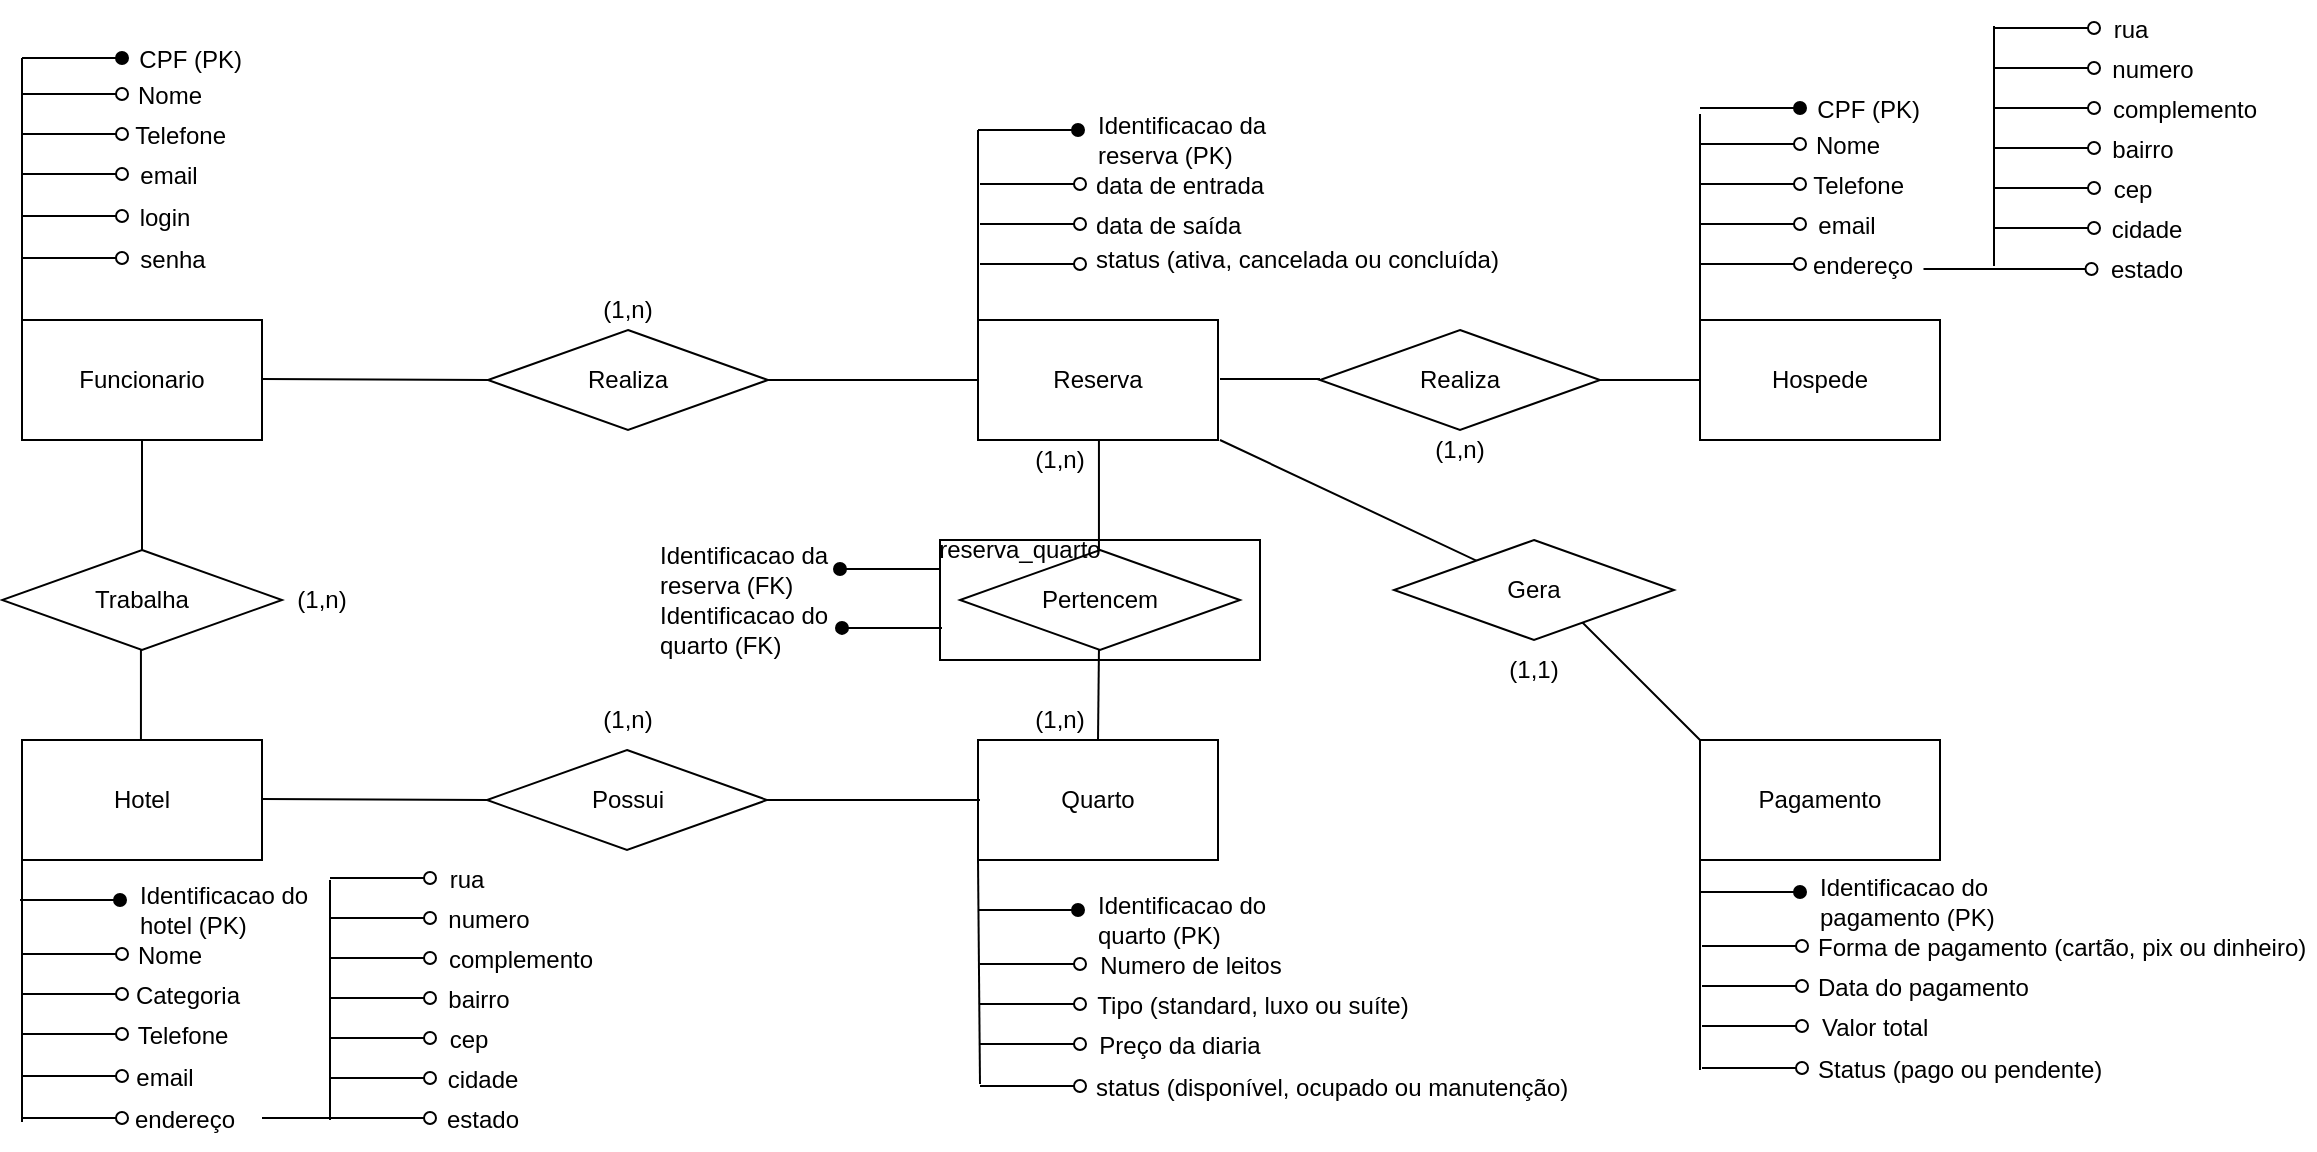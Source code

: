 <mxfile version="27.1.4">
  <diagram name="Página-1" id="DI8ZqAq87P7aCY76CuN6">
    <mxGraphModel dx="1248" dy="678" grid="1" gridSize="10" guides="1" tooltips="1" connect="1" arrows="1" fold="1" page="1" pageScale="1" pageWidth="827" pageHeight="1169" math="0" shadow="0">
      <root>
        <mxCell id="0" />
        <mxCell id="1" parent="0" />
        <mxCell id="oVBurB7gHKjNDLbgg1Ga-71" value="" style="rounded=0;whiteSpace=wrap;html=1;" vertex="1" parent="1">
          <mxGeometry x="500" y="280" width="160" height="60" as="geometry" />
        </mxCell>
        <mxCell id="KaHhwijKdOxmR4VrckLU-82" value="" style="group" parent="1" vertex="1" connectable="0">
          <mxGeometry x="41" y="25" width="120" height="205" as="geometry" />
        </mxCell>
        <mxCell id="KaHhwijKdOxmR4VrckLU-1" value="Funcionario" style="rounded=0;whiteSpace=wrap;html=1;" parent="KaHhwijKdOxmR4VrckLU-82" vertex="1">
          <mxGeometry y="145" width="120" height="60" as="geometry" />
        </mxCell>
        <mxCell id="KaHhwijKdOxmR4VrckLU-8" value="" style="endArrow=oval;html=1;rounded=0;endFill=1;" parent="KaHhwijKdOxmR4VrckLU-82" edge="1">
          <mxGeometry width="50" height="50" relative="1" as="geometry">
            <mxPoint y="14" as="sourcePoint" />
            <mxPoint x="50" y="14" as="targetPoint" />
          </mxGeometry>
        </mxCell>
        <mxCell id="KaHhwijKdOxmR4VrckLU-9" value="CPF (PK)" style="text;html=1;align=right;verticalAlign=middle;whiteSpace=wrap;rounded=0;" parent="KaHhwijKdOxmR4VrckLU-82" vertex="1">
          <mxGeometry x="57" width="54.75" height="30" as="geometry" />
        </mxCell>
        <mxCell id="KaHhwijKdOxmR4VrckLU-11" value="" style="endArrow=none;html=1;rounded=0;exitX=0;exitY=0;exitDx=0;exitDy=0;" parent="KaHhwijKdOxmR4VrckLU-82" source="KaHhwijKdOxmR4VrckLU-1" edge="1">
          <mxGeometry width="50" height="50" relative="1" as="geometry">
            <mxPoint y="110" as="sourcePoint" />
            <mxPoint y="14" as="targetPoint" />
          </mxGeometry>
        </mxCell>
        <mxCell id="KaHhwijKdOxmR4VrckLU-17" value="" style="endArrow=oval;html=1;rounded=0;endFill=0;" parent="KaHhwijKdOxmR4VrckLU-82" edge="1">
          <mxGeometry width="50" height="50" relative="1" as="geometry">
            <mxPoint y="32" as="sourcePoint" />
            <mxPoint x="50" y="32" as="targetPoint" />
          </mxGeometry>
        </mxCell>
        <mxCell id="KaHhwijKdOxmR4VrckLU-18" value="Nome" style="text;html=1;align=right;verticalAlign=middle;whiteSpace=wrap;rounded=0;" parent="KaHhwijKdOxmR4VrckLU-82" vertex="1">
          <mxGeometry x="60.25" y="18" width="31.5" height="30" as="geometry" />
        </mxCell>
        <mxCell id="KaHhwijKdOxmR4VrckLU-21" value="" style="endArrow=oval;html=1;rounded=0;endFill=0;" parent="KaHhwijKdOxmR4VrckLU-82" edge="1">
          <mxGeometry width="50" height="50" relative="1" as="geometry">
            <mxPoint y="52" as="sourcePoint" />
            <mxPoint x="50" y="52" as="targetPoint" />
          </mxGeometry>
        </mxCell>
        <mxCell id="KaHhwijKdOxmR4VrckLU-22" value="Telefone" style="text;html=1;align=right;verticalAlign=middle;whiteSpace=wrap;rounded=0;" parent="KaHhwijKdOxmR4VrckLU-82" vertex="1">
          <mxGeometry x="58" y="38" width="46" height="30" as="geometry" />
        </mxCell>
        <mxCell id="KaHhwijKdOxmR4VrckLU-23" value="" style="endArrow=oval;html=1;rounded=0;endFill=0;" parent="KaHhwijKdOxmR4VrckLU-82" edge="1">
          <mxGeometry width="50" height="50" relative="1" as="geometry">
            <mxPoint y="72" as="sourcePoint" />
            <mxPoint x="50" y="72" as="targetPoint" />
          </mxGeometry>
        </mxCell>
        <mxCell id="KaHhwijKdOxmR4VrckLU-24" value="email" style="text;html=1;align=center;verticalAlign=middle;whiteSpace=wrap;rounded=0;" parent="KaHhwijKdOxmR4VrckLU-82" vertex="1">
          <mxGeometry x="58" y="58" width="31" height="30" as="geometry" />
        </mxCell>
        <mxCell id="KaHhwijKdOxmR4VrckLU-27" value="" style="endArrow=oval;html=1;rounded=0;endFill=0;" parent="KaHhwijKdOxmR4VrckLU-82" edge="1">
          <mxGeometry width="50" height="50" relative="1" as="geometry">
            <mxPoint y="93" as="sourcePoint" />
            <mxPoint x="50" y="93" as="targetPoint" />
          </mxGeometry>
        </mxCell>
        <mxCell id="KaHhwijKdOxmR4VrckLU-28" value="login" style="text;html=1;align=center;verticalAlign=middle;whiteSpace=wrap;rounded=0;" parent="KaHhwijKdOxmR4VrckLU-82" vertex="1">
          <mxGeometry x="56" y="79" width="31" height="30" as="geometry" />
        </mxCell>
        <mxCell id="KaHhwijKdOxmR4VrckLU-29" value="senha" style="text;html=1;align=center;verticalAlign=middle;whiteSpace=wrap;rounded=0;" parent="KaHhwijKdOxmR4VrckLU-82" vertex="1">
          <mxGeometry x="60.25" y="100" width="31" height="30" as="geometry" />
        </mxCell>
        <mxCell id="KaHhwijKdOxmR4VrckLU-30" value="" style="endArrow=oval;html=1;rounded=0;endFill=0;" parent="KaHhwijKdOxmR4VrckLU-82" edge="1">
          <mxGeometry width="50" height="50" relative="1" as="geometry">
            <mxPoint y="114" as="sourcePoint" />
            <mxPoint x="50" y="114" as="targetPoint" />
          </mxGeometry>
        </mxCell>
        <mxCell id="KaHhwijKdOxmR4VrckLU-91" value="status (disponível, ocupado ou manutenção)" style="text;html=1;align=left;verticalAlign=middle;whiteSpace=wrap;rounded=0;" parent="1" vertex="1">
          <mxGeometry x="576" y="539" width="243" height="30" as="geometry" />
        </mxCell>
        <mxCell id="KaHhwijKdOxmR4VrckLU-97" value="" style="group" parent="1" vertex="1" connectable="0">
          <mxGeometry x="519" y="380" width="217.75" height="173" as="geometry" />
        </mxCell>
        <mxCell id="KaHhwijKdOxmR4VrckLU-3" value="Quarto" style="rounded=0;whiteSpace=wrap;html=1;" parent="KaHhwijKdOxmR4VrckLU-97" vertex="1">
          <mxGeometry width="120" height="60" as="geometry" />
        </mxCell>
        <mxCell id="KaHhwijKdOxmR4VrckLU-83" value="" style="endArrow=oval;html=1;rounded=0;endFill=1;" parent="KaHhwijKdOxmR4VrckLU-97" edge="1">
          <mxGeometry width="50" height="50" relative="1" as="geometry">
            <mxPoint y="85" as="sourcePoint" />
            <mxPoint x="50" y="85" as="targetPoint" />
          </mxGeometry>
        </mxCell>
        <mxCell id="KaHhwijKdOxmR4VrckLU-84" value="" style="endArrow=oval;html=1;rounded=0;endFill=0;" parent="KaHhwijKdOxmR4VrckLU-97" edge="1">
          <mxGeometry width="50" height="50" relative="1" as="geometry">
            <mxPoint x="1" y="112" as="sourcePoint" />
            <mxPoint x="51" y="112" as="targetPoint" />
          </mxGeometry>
        </mxCell>
        <mxCell id="KaHhwijKdOxmR4VrckLU-85" value="Numero de leitos" style="text;html=1;align=center;verticalAlign=middle;whiteSpace=wrap;rounded=0;" parent="KaHhwijKdOxmR4VrckLU-97" vertex="1">
          <mxGeometry x="57" y="98" width="98.75" height="30" as="geometry" />
        </mxCell>
        <mxCell id="KaHhwijKdOxmR4VrckLU-86" value="" style="endArrow=oval;html=1;rounded=0;endFill=0;" parent="KaHhwijKdOxmR4VrckLU-97" edge="1">
          <mxGeometry width="50" height="50" relative="1" as="geometry">
            <mxPoint x="1" y="132" as="sourcePoint" />
            <mxPoint x="51" y="132" as="targetPoint" />
          </mxGeometry>
        </mxCell>
        <mxCell id="KaHhwijKdOxmR4VrckLU-87" value="Tipo (standard, luxo ou suíte)" style="text;html=1;align=center;verticalAlign=middle;whiteSpace=wrap;rounded=0;" parent="KaHhwijKdOxmR4VrckLU-97" vertex="1">
          <mxGeometry x="57" y="118" width="160.75" height="30" as="geometry" />
        </mxCell>
        <mxCell id="KaHhwijKdOxmR4VrckLU-88" value="" style="endArrow=oval;html=1;rounded=0;endFill=0;" parent="KaHhwijKdOxmR4VrckLU-97" edge="1">
          <mxGeometry width="50" height="50" relative="1" as="geometry">
            <mxPoint x="1" y="152" as="sourcePoint" />
            <mxPoint x="51" y="152" as="targetPoint" />
          </mxGeometry>
        </mxCell>
        <mxCell id="KaHhwijKdOxmR4VrckLU-89" value="Preço da diaria" style="text;html=1;align=center;verticalAlign=middle;whiteSpace=wrap;rounded=0;" parent="KaHhwijKdOxmR4VrckLU-97" vertex="1">
          <mxGeometry x="59" y="138" width="83.75" height="30" as="geometry" />
        </mxCell>
        <mxCell id="KaHhwijKdOxmR4VrckLU-90" value="" style="endArrow=oval;html=1;rounded=0;endFill=0;" parent="KaHhwijKdOxmR4VrckLU-97" edge="1">
          <mxGeometry width="50" height="50" relative="1" as="geometry">
            <mxPoint x="1" y="173" as="sourcePoint" />
            <mxPoint x="51" y="173" as="targetPoint" />
          </mxGeometry>
        </mxCell>
        <mxCell id="KaHhwijKdOxmR4VrckLU-94" value="Identificacao do quarto (PK)" style="text;html=1;align=left;verticalAlign=middle;whiteSpace=wrap;rounded=0;" parent="KaHhwijKdOxmR4VrckLU-97" vertex="1">
          <mxGeometry x="58" y="75" width="111" height="30" as="geometry" />
        </mxCell>
        <mxCell id="KaHhwijKdOxmR4VrckLU-96" value="" style="endArrow=none;html=1;rounded=0;entryX=0;entryY=1;entryDx=0;entryDy=0;" parent="KaHhwijKdOxmR4VrckLU-97" target="KaHhwijKdOxmR4VrckLU-3" edge="1">
          <mxGeometry width="50" height="50" relative="1" as="geometry">
            <mxPoint x="1" y="172" as="sourcePoint" />
            <mxPoint x="120" y="135" as="targetPoint" />
          </mxGeometry>
        </mxCell>
        <mxCell id="KaHhwijKdOxmR4VrckLU-152" value="" style="group" parent="1" vertex="1" connectable="0">
          <mxGeometry x="40" y="380" width="266" height="205" as="geometry" />
        </mxCell>
        <mxCell id="KaHhwijKdOxmR4VrckLU-2" value="Hotel" style="rounded=0;whiteSpace=wrap;html=1;" parent="KaHhwijKdOxmR4VrckLU-152" vertex="1">
          <mxGeometry x="1" width="120" height="60" as="geometry" />
        </mxCell>
        <mxCell id="KaHhwijKdOxmR4VrckLU-45" value="" style="endArrow=oval;html=1;rounded=0;endFill=1;" parent="KaHhwijKdOxmR4VrckLU-152" edge="1">
          <mxGeometry width="50" height="50" relative="1" as="geometry">
            <mxPoint y="80" as="sourcePoint" />
            <mxPoint x="50" y="80" as="targetPoint" />
          </mxGeometry>
        </mxCell>
        <mxCell id="KaHhwijKdOxmR4VrckLU-46" value="Identificacao do hotel (PK)" style="text;html=1;align=left;verticalAlign=middle;whiteSpace=wrap;rounded=0;" parent="KaHhwijKdOxmR4VrckLU-152" vertex="1">
          <mxGeometry x="58" y="70" width="111" height="30" as="geometry" />
        </mxCell>
        <mxCell id="KaHhwijKdOxmR4VrckLU-47" value="" style="endArrow=oval;html=1;rounded=0;endFill=0;" parent="KaHhwijKdOxmR4VrckLU-152" edge="1">
          <mxGeometry width="50" height="50" relative="1" as="geometry">
            <mxPoint x="1" y="107" as="sourcePoint" />
            <mxPoint x="51" y="107" as="targetPoint" />
          </mxGeometry>
        </mxCell>
        <mxCell id="KaHhwijKdOxmR4VrckLU-48" value="Nome" style="text;html=1;align=right;verticalAlign=middle;whiteSpace=wrap;rounded=0;" parent="KaHhwijKdOxmR4VrckLU-152" vertex="1">
          <mxGeometry x="61.25" y="93" width="31.5" height="30" as="geometry" />
        </mxCell>
        <mxCell id="KaHhwijKdOxmR4VrckLU-49" value="" style="endArrow=oval;html=1;rounded=0;endFill=0;" parent="KaHhwijKdOxmR4VrckLU-152" edge="1">
          <mxGeometry width="50" height="50" relative="1" as="geometry">
            <mxPoint x="1" y="127" as="sourcePoint" />
            <mxPoint x="51" y="127" as="targetPoint" />
          </mxGeometry>
        </mxCell>
        <mxCell id="KaHhwijKdOxmR4VrckLU-50" value="Categoria" style="text;html=1;align=right;verticalAlign=middle;whiteSpace=wrap;rounded=0;" parent="KaHhwijKdOxmR4VrckLU-152" vertex="1">
          <mxGeometry x="66.25" y="113" width="46" height="30" as="geometry" />
        </mxCell>
        <mxCell id="KaHhwijKdOxmR4VrckLU-51" value="" style="endArrow=oval;html=1;rounded=0;endFill=0;" parent="KaHhwijKdOxmR4VrckLU-152" edge="1">
          <mxGeometry width="50" height="50" relative="1" as="geometry">
            <mxPoint x="1" y="147" as="sourcePoint" />
            <mxPoint x="51" y="147" as="targetPoint" />
          </mxGeometry>
        </mxCell>
        <mxCell id="KaHhwijKdOxmR4VrckLU-52" value="Telefone" style="text;html=1;align=center;verticalAlign=middle;whiteSpace=wrap;rounded=0;" parent="KaHhwijKdOxmR4VrckLU-152" vertex="1">
          <mxGeometry x="66.25" y="133" width="31" height="30" as="geometry" />
        </mxCell>
        <mxCell id="KaHhwijKdOxmR4VrckLU-53" value="" style="endArrow=oval;html=1;rounded=0;endFill=0;" parent="KaHhwijKdOxmR4VrckLU-152" edge="1">
          <mxGeometry width="50" height="50" relative="1" as="geometry">
            <mxPoint x="1" y="168" as="sourcePoint" />
            <mxPoint x="51" y="168" as="targetPoint" />
          </mxGeometry>
        </mxCell>
        <mxCell id="KaHhwijKdOxmR4VrckLU-54" value="email" style="text;html=1;align=center;verticalAlign=middle;whiteSpace=wrap;rounded=0;" parent="KaHhwijKdOxmR4VrckLU-152" vertex="1">
          <mxGeometry x="57" y="154" width="31" height="30" as="geometry" />
        </mxCell>
        <mxCell id="KaHhwijKdOxmR4VrckLU-55" value="endereço" style="text;html=1;align=center;verticalAlign=middle;whiteSpace=wrap;rounded=0;" parent="KaHhwijKdOxmR4VrckLU-152" vertex="1">
          <mxGeometry x="66.5" y="175" width="31" height="30" as="geometry" />
        </mxCell>
        <mxCell id="KaHhwijKdOxmR4VrckLU-56" value="" style="endArrow=oval;html=1;rounded=0;endFill=0;" parent="KaHhwijKdOxmR4VrckLU-152" edge="1">
          <mxGeometry width="50" height="50" relative="1" as="geometry">
            <mxPoint x="1" y="189" as="sourcePoint" />
            <mxPoint x="51" y="189" as="targetPoint" />
          </mxGeometry>
        </mxCell>
        <mxCell id="KaHhwijKdOxmR4VrckLU-57" value="" style="endArrow=none;html=1;rounded=0;exitX=0;exitY=0;exitDx=0;exitDy=0;" parent="KaHhwijKdOxmR4VrckLU-152" edge="1">
          <mxGeometry width="50" height="50" relative="1" as="geometry">
            <mxPoint x="1" y="191" as="sourcePoint" />
            <mxPoint x="1" y="60" as="targetPoint" />
          </mxGeometry>
        </mxCell>
        <mxCell id="KaHhwijKdOxmR4VrckLU-58" value="rua" style="text;html=1;align=center;verticalAlign=middle;whiteSpace=wrap;rounded=0;" parent="KaHhwijKdOxmR4VrckLU-152" vertex="1">
          <mxGeometry x="208" y="55" width="31" height="30" as="geometry" />
        </mxCell>
        <mxCell id="KaHhwijKdOxmR4VrckLU-59" value="" style="endArrow=oval;html=1;rounded=0;endFill=0;" parent="KaHhwijKdOxmR4VrckLU-152" edge="1">
          <mxGeometry width="50" height="50" relative="1" as="geometry">
            <mxPoint x="155" y="69" as="sourcePoint" />
            <mxPoint x="205" y="69" as="targetPoint" />
          </mxGeometry>
        </mxCell>
        <mxCell id="KaHhwijKdOxmR4VrckLU-66" value="numero" style="text;html=1;align=center;verticalAlign=middle;whiteSpace=wrap;rounded=0;" parent="KaHhwijKdOxmR4VrckLU-152" vertex="1">
          <mxGeometry x="219" y="75" width="31" height="30" as="geometry" />
        </mxCell>
        <mxCell id="KaHhwijKdOxmR4VrckLU-67" value="" style="endArrow=oval;html=1;rounded=0;endFill=0;" parent="KaHhwijKdOxmR4VrckLU-152" edge="1">
          <mxGeometry width="50" height="50" relative="1" as="geometry">
            <mxPoint x="155" y="89" as="sourcePoint" />
            <mxPoint x="205" y="89" as="targetPoint" />
          </mxGeometry>
        </mxCell>
        <mxCell id="KaHhwijKdOxmR4VrckLU-68" value="complemento" style="text;html=1;align=center;verticalAlign=middle;whiteSpace=wrap;rounded=0;" parent="KaHhwijKdOxmR4VrckLU-152" vertex="1">
          <mxGeometry x="235" y="95" width="31" height="30" as="geometry" />
        </mxCell>
        <mxCell id="KaHhwijKdOxmR4VrckLU-69" value="" style="endArrow=oval;html=1;rounded=0;endFill=0;" parent="KaHhwijKdOxmR4VrckLU-152" edge="1">
          <mxGeometry width="50" height="50" relative="1" as="geometry">
            <mxPoint x="155" y="109" as="sourcePoint" />
            <mxPoint x="205" y="109" as="targetPoint" />
          </mxGeometry>
        </mxCell>
        <mxCell id="KaHhwijKdOxmR4VrckLU-70" value="bairro" style="text;html=1;align=center;verticalAlign=middle;whiteSpace=wrap;rounded=0;" parent="KaHhwijKdOxmR4VrckLU-152" vertex="1">
          <mxGeometry x="214" y="115" width="31" height="30" as="geometry" />
        </mxCell>
        <mxCell id="KaHhwijKdOxmR4VrckLU-71" value="" style="endArrow=oval;html=1;rounded=0;endFill=0;" parent="KaHhwijKdOxmR4VrckLU-152" edge="1">
          <mxGeometry width="50" height="50" relative="1" as="geometry">
            <mxPoint x="155" y="129" as="sourcePoint" />
            <mxPoint x="205" y="129" as="targetPoint" />
          </mxGeometry>
        </mxCell>
        <mxCell id="KaHhwijKdOxmR4VrckLU-74" value="cep" style="text;html=1;align=center;verticalAlign=middle;whiteSpace=wrap;rounded=0;" parent="KaHhwijKdOxmR4VrckLU-152" vertex="1">
          <mxGeometry x="209" y="135" width="31" height="30" as="geometry" />
        </mxCell>
        <mxCell id="KaHhwijKdOxmR4VrckLU-75" value="" style="endArrow=oval;html=1;rounded=0;endFill=0;" parent="KaHhwijKdOxmR4VrckLU-152" edge="1">
          <mxGeometry width="50" height="50" relative="1" as="geometry">
            <mxPoint x="155" y="149" as="sourcePoint" />
            <mxPoint x="205" y="149" as="targetPoint" />
          </mxGeometry>
        </mxCell>
        <mxCell id="KaHhwijKdOxmR4VrckLU-76" value="cidade" style="text;html=1;align=center;verticalAlign=middle;whiteSpace=wrap;rounded=0;" parent="KaHhwijKdOxmR4VrckLU-152" vertex="1">
          <mxGeometry x="216" y="155" width="31" height="30" as="geometry" />
        </mxCell>
        <mxCell id="KaHhwijKdOxmR4VrckLU-77" value="" style="endArrow=oval;html=1;rounded=0;endFill=0;" parent="KaHhwijKdOxmR4VrckLU-152" edge="1">
          <mxGeometry width="50" height="50" relative="1" as="geometry">
            <mxPoint x="155" y="169" as="sourcePoint" />
            <mxPoint x="205" y="169" as="targetPoint" />
          </mxGeometry>
        </mxCell>
        <mxCell id="KaHhwijKdOxmR4VrckLU-78" value="estado" style="text;html=1;align=center;verticalAlign=middle;whiteSpace=wrap;rounded=0;" parent="KaHhwijKdOxmR4VrckLU-152" vertex="1">
          <mxGeometry x="216" y="175" width="31" height="30" as="geometry" />
        </mxCell>
        <mxCell id="KaHhwijKdOxmR4VrckLU-79" value="" style="endArrow=oval;html=1;rounded=0;endFill=0;" parent="KaHhwijKdOxmR4VrckLU-152" edge="1">
          <mxGeometry width="50" height="50" relative="1" as="geometry">
            <mxPoint x="121" y="189" as="sourcePoint" />
            <mxPoint x="205" y="189" as="targetPoint" />
          </mxGeometry>
        </mxCell>
        <mxCell id="KaHhwijKdOxmR4VrckLU-80" value="" style="endArrow=none;html=1;rounded=0;" parent="KaHhwijKdOxmR4VrckLU-152" edge="1">
          <mxGeometry width="50" height="50" relative="1" as="geometry">
            <mxPoint x="155" y="190" as="sourcePoint" />
            <mxPoint x="155" y="70" as="targetPoint" />
          </mxGeometry>
        </mxCell>
        <mxCell id="oVBurB7gHKjNDLbgg1Ga-35" value="" style="endArrow=none;html=1;rounded=0;entryX=1;entryY=0.5;entryDx=0;entryDy=0;exitX=0;exitY=0.5;exitDx=0;exitDy=0;" edge="1" parent="KaHhwijKdOxmR4VrckLU-152" source="oVBurB7gHKjNDLbgg1Ga-33">
          <mxGeometry width="50" height="50" relative="1" as="geometry">
            <mxPoint x="227" y="29.47" as="sourcePoint" />
            <mxPoint x="121" y="29.47" as="targetPoint" />
          </mxGeometry>
        </mxCell>
        <mxCell id="oVBurB7gHKjNDLbgg1Ga-32" value="" style="group" vertex="1" connectable="0" parent="1">
          <mxGeometry x="519" y="65" width="321" height="165" as="geometry" />
        </mxCell>
        <mxCell id="KaHhwijKdOxmR4VrckLU-5" value="Reserva" style="rounded=0;whiteSpace=wrap;html=1;" parent="oVBurB7gHKjNDLbgg1Ga-32" vertex="1">
          <mxGeometry y="105" width="120" height="60" as="geometry" />
        </mxCell>
        <mxCell id="oVBurB7gHKjNDLbgg1Ga-1" value="" style="endArrow=oval;html=1;rounded=0;endFill=1;" edge="1" parent="oVBurB7gHKjNDLbgg1Ga-32">
          <mxGeometry width="50" height="50" relative="1" as="geometry">
            <mxPoint y="10" as="sourcePoint" />
            <mxPoint x="50" y="10" as="targetPoint" />
          </mxGeometry>
        </mxCell>
        <mxCell id="oVBurB7gHKjNDLbgg1Ga-2" value="" style="endArrow=oval;html=1;rounded=0;endFill=0;" edge="1" parent="oVBurB7gHKjNDLbgg1Ga-32">
          <mxGeometry width="50" height="50" relative="1" as="geometry">
            <mxPoint x="1" y="37" as="sourcePoint" />
            <mxPoint x="51" y="37" as="targetPoint" />
          </mxGeometry>
        </mxCell>
        <mxCell id="oVBurB7gHKjNDLbgg1Ga-3" value="data de entrada" style="text;html=1;align=left;verticalAlign=middle;whiteSpace=wrap;rounded=0;" vertex="1" parent="oVBurB7gHKjNDLbgg1Ga-32">
          <mxGeometry x="57" y="23" width="98.75" height="30" as="geometry" />
        </mxCell>
        <mxCell id="oVBurB7gHKjNDLbgg1Ga-4" value="" style="endArrow=oval;html=1;rounded=0;endFill=0;" edge="1" parent="oVBurB7gHKjNDLbgg1Ga-32">
          <mxGeometry width="50" height="50" relative="1" as="geometry">
            <mxPoint x="1" y="57" as="sourcePoint" />
            <mxPoint x="51" y="57" as="targetPoint" />
          </mxGeometry>
        </mxCell>
        <mxCell id="oVBurB7gHKjNDLbgg1Ga-5" value="data de saída" style="text;html=1;align=left;verticalAlign=middle;whiteSpace=wrap;rounded=0;" vertex="1" parent="oVBurB7gHKjNDLbgg1Ga-32">
          <mxGeometry x="57" y="43" width="160.75" height="30" as="geometry" />
        </mxCell>
        <mxCell id="oVBurB7gHKjNDLbgg1Ga-6" value="" style="endArrow=oval;html=1;rounded=0;endFill=0;" edge="1" parent="oVBurB7gHKjNDLbgg1Ga-32">
          <mxGeometry width="50" height="50" relative="1" as="geometry">
            <mxPoint x="1" y="77" as="sourcePoint" />
            <mxPoint x="51" y="77" as="targetPoint" />
          </mxGeometry>
        </mxCell>
        <mxCell id="oVBurB7gHKjNDLbgg1Ga-7" value="status (ativa, cancelada ou concluída)" style="text;html=1;align=left;verticalAlign=middle;whiteSpace=wrap;rounded=0;" vertex="1" parent="oVBurB7gHKjNDLbgg1Ga-32">
          <mxGeometry x="57" y="60" width="211" height="30" as="geometry" />
        </mxCell>
        <mxCell id="oVBurB7gHKjNDLbgg1Ga-9" value="Identificacao da reserva (PK)" style="text;html=1;align=left;verticalAlign=middle;whiteSpace=wrap;rounded=0;" vertex="1" parent="oVBurB7gHKjNDLbgg1Ga-32">
          <mxGeometry x="58" width="111" height="30" as="geometry" />
        </mxCell>
        <mxCell id="oVBurB7gHKjNDLbgg1Ga-10" value="" style="endArrow=none;html=1;rounded=0;exitX=0;exitY=0;exitDx=0;exitDy=0;" edge="1" parent="oVBurB7gHKjNDLbgg1Ga-32" source="KaHhwijKdOxmR4VrckLU-5">
          <mxGeometry width="50" height="50" relative="1" as="geometry">
            <mxPoint x="-110" y="130" as="sourcePoint" />
            <mxPoint y="10" as="targetPoint" />
          </mxGeometry>
        </mxCell>
        <mxCell id="oVBurB7gHKjNDLbgg1Ga-57" value="Realiza" style="rhombus;whiteSpace=wrap;html=1;" vertex="1" parent="oVBurB7gHKjNDLbgg1Ga-32">
          <mxGeometry x="171" y="110" width="140" height="50" as="geometry" />
        </mxCell>
        <mxCell id="oVBurB7gHKjNDLbgg1Ga-60" value="" style="endArrow=none;html=1;rounded=0;exitX=0;exitY=0.5;exitDx=0;exitDy=0;" edge="1" parent="oVBurB7gHKjNDLbgg1Ga-32">
          <mxGeometry width="50" height="50" relative="1" as="geometry">
            <mxPoint x="171" y="134.47" as="sourcePoint" />
            <mxPoint x="121" y="134.47" as="targetPoint" />
          </mxGeometry>
        </mxCell>
        <mxCell id="oVBurB7gHKjNDLbgg1Ga-65" value="(1,n)" style="text;html=1;align=center;verticalAlign=middle;whiteSpace=wrap;rounded=0;" vertex="1" parent="oVBurB7gHKjNDLbgg1Ga-32">
          <mxGeometry x="211" y="155" width="60" height="30" as="geometry" />
        </mxCell>
        <mxCell id="oVBurB7gHKjNDLbgg1Ga-33" value="Possui" style="rhombus;whiteSpace=wrap;html=1;" vertex="1" parent="1">
          <mxGeometry x="273.5" y="385" width="140" height="50" as="geometry" />
        </mxCell>
        <mxCell id="oVBurB7gHKjNDLbgg1Ga-34" value="" style="endArrow=none;html=1;rounded=0;entryX=1;entryY=0.5;entryDx=0;entryDy=0;" edge="1" parent="1" target="oVBurB7gHKjNDLbgg1Ga-33">
          <mxGeometry width="50" height="50" relative="1" as="geometry">
            <mxPoint x="520" y="410" as="sourcePoint" />
            <mxPoint x="500" y="495" as="targetPoint" />
          </mxGeometry>
        </mxCell>
        <mxCell id="oVBurB7gHKjNDLbgg1Ga-39" value="Trabalha" style="rhombus;whiteSpace=wrap;html=1;" vertex="1" parent="1">
          <mxGeometry x="31" y="285" width="140" height="50" as="geometry" />
        </mxCell>
        <mxCell id="oVBurB7gHKjNDLbgg1Ga-40" value="" style="endArrow=none;html=1;rounded=0;exitX=0.5;exitY=0;exitDx=0;exitDy=0;entryX=0.5;entryY=1;entryDx=0;entryDy=0;" edge="1" parent="1" source="oVBurB7gHKjNDLbgg1Ga-39" target="KaHhwijKdOxmR4VrckLU-1">
          <mxGeometry width="50" height="50" relative="1" as="geometry">
            <mxPoint x="450" y="335" as="sourcePoint" />
            <mxPoint x="100" y="235" as="targetPoint" />
          </mxGeometry>
        </mxCell>
        <mxCell id="oVBurB7gHKjNDLbgg1Ga-41" value="" style="endArrow=none;html=1;rounded=0;exitX=0.5;exitY=0;exitDx=0;exitDy=0;entryX=0.5;entryY=1;entryDx=0;entryDy=0;" edge="1" parent="1">
          <mxGeometry width="50" height="50" relative="1" as="geometry">
            <mxPoint x="100.47" y="380" as="sourcePoint" />
            <mxPoint x="100.47" y="335" as="targetPoint" />
          </mxGeometry>
        </mxCell>
        <mxCell id="oVBurB7gHKjNDLbgg1Ga-44" value="Realiza" style="rhombus;whiteSpace=wrap;html=1;" vertex="1" parent="1">
          <mxGeometry x="274" y="175" width="140" height="50" as="geometry" />
        </mxCell>
        <mxCell id="oVBurB7gHKjNDLbgg1Ga-45" value="" style="endArrow=none;html=1;rounded=0;exitX=1;exitY=0.5;exitDx=0;exitDy=0;entryX=0;entryY=0.5;entryDx=0;entryDy=0;" edge="1" parent="1" source="oVBurB7gHKjNDLbgg1Ga-44" target="KaHhwijKdOxmR4VrckLU-5">
          <mxGeometry width="50" height="50" relative="1" as="geometry">
            <mxPoint x="450" y="335" as="sourcePoint" />
            <mxPoint x="500" y="285" as="targetPoint" />
          </mxGeometry>
        </mxCell>
        <mxCell id="oVBurB7gHKjNDLbgg1Ga-46" value="" style="endArrow=none;html=1;rounded=0;exitX=1;exitY=0.5;exitDx=0;exitDy=0;entryX=0;entryY=0.5;entryDx=0;entryDy=0;" edge="1" parent="1" target="oVBurB7gHKjNDLbgg1Ga-44">
          <mxGeometry width="50" height="50" relative="1" as="geometry">
            <mxPoint x="161" y="199.47" as="sourcePoint" />
            <mxPoint x="260" y="199.47" as="targetPoint" />
          </mxGeometry>
        </mxCell>
        <mxCell id="oVBurB7gHKjNDLbgg1Ga-49" value="Pertencem" style="rhombus;whiteSpace=wrap;html=1;" vertex="1" parent="1">
          <mxGeometry x="510" y="285" width="140" height="50" as="geometry" />
        </mxCell>
        <mxCell id="oVBurB7gHKjNDLbgg1Ga-50" value="" style="endArrow=none;html=1;rounded=0;exitX=0.5;exitY=0;exitDx=0;exitDy=0;entryX=0.5;entryY=1;entryDx=0;entryDy=0;" edge="1" parent="1">
          <mxGeometry width="50" height="50" relative="1" as="geometry">
            <mxPoint x="579.47" y="285" as="sourcePoint" />
            <mxPoint x="579.47" y="230" as="targetPoint" />
          </mxGeometry>
        </mxCell>
        <mxCell id="oVBurB7gHKjNDLbgg1Ga-51" value="" style="endArrow=none;html=1;rounded=0;entryX=0.5;entryY=1;entryDx=0;entryDy=0;exitX=0.5;exitY=0;exitDx=0;exitDy=0;" edge="1" parent="1" source="KaHhwijKdOxmR4VrckLU-3">
          <mxGeometry width="50" height="50" relative="1" as="geometry">
            <mxPoint x="579" y="375" as="sourcePoint" />
            <mxPoint x="579.47" y="335" as="targetPoint" />
          </mxGeometry>
        </mxCell>
        <mxCell id="oVBurB7gHKjNDLbgg1Ga-55" value="" style="group" vertex="1" connectable="0" parent="1">
          <mxGeometry x="880" y="10" width="258" height="220" as="geometry" />
        </mxCell>
        <mxCell id="KaHhwijKdOxmR4VrckLU-4" value="Hospede" style="rounded=0;whiteSpace=wrap;html=1;" parent="oVBurB7gHKjNDLbgg1Ga-55" vertex="1">
          <mxGeometry y="160" width="120" height="60" as="geometry" />
        </mxCell>
        <mxCell id="KaHhwijKdOxmR4VrckLU-98" value="" style="endArrow=oval;html=1;rounded=0;endFill=1;" parent="oVBurB7gHKjNDLbgg1Ga-55" edge="1">
          <mxGeometry width="50" height="50" relative="1" as="geometry">
            <mxPoint y="54" as="sourcePoint" />
            <mxPoint x="50" y="54" as="targetPoint" />
          </mxGeometry>
        </mxCell>
        <mxCell id="KaHhwijKdOxmR4VrckLU-99" value="CPF (PK)" style="text;html=1;align=right;verticalAlign=middle;whiteSpace=wrap;rounded=0;" parent="oVBurB7gHKjNDLbgg1Ga-55" vertex="1">
          <mxGeometry x="57" y="40" width="54.75" height="30" as="geometry" />
        </mxCell>
        <mxCell id="KaHhwijKdOxmR4VrckLU-100" value="" style="endArrow=oval;html=1;rounded=0;endFill=0;" parent="oVBurB7gHKjNDLbgg1Ga-55" edge="1">
          <mxGeometry width="50" height="50" relative="1" as="geometry">
            <mxPoint y="72" as="sourcePoint" />
            <mxPoint x="50" y="72" as="targetPoint" />
          </mxGeometry>
        </mxCell>
        <mxCell id="KaHhwijKdOxmR4VrckLU-101" value="Nome" style="text;html=1;align=right;verticalAlign=middle;whiteSpace=wrap;rounded=0;" parent="oVBurB7gHKjNDLbgg1Ga-55" vertex="1">
          <mxGeometry x="60.25" y="58" width="31.5" height="30" as="geometry" />
        </mxCell>
        <mxCell id="KaHhwijKdOxmR4VrckLU-102" value="" style="endArrow=oval;html=1;rounded=0;endFill=0;" parent="oVBurB7gHKjNDLbgg1Ga-55" edge="1">
          <mxGeometry width="50" height="50" relative="1" as="geometry">
            <mxPoint y="92" as="sourcePoint" />
            <mxPoint x="50" y="92" as="targetPoint" />
          </mxGeometry>
        </mxCell>
        <mxCell id="KaHhwijKdOxmR4VrckLU-103" value="Telefone" style="text;html=1;align=right;verticalAlign=middle;whiteSpace=wrap;rounded=0;" parent="oVBurB7gHKjNDLbgg1Ga-55" vertex="1">
          <mxGeometry x="58" y="78" width="46" height="30" as="geometry" />
        </mxCell>
        <mxCell id="KaHhwijKdOxmR4VrckLU-104" value="" style="endArrow=oval;html=1;rounded=0;endFill=0;" parent="oVBurB7gHKjNDLbgg1Ga-55" edge="1">
          <mxGeometry width="50" height="50" relative="1" as="geometry">
            <mxPoint y="112" as="sourcePoint" />
            <mxPoint x="50" y="112" as="targetPoint" />
          </mxGeometry>
        </mxCell>
        <mxCell id="KaHhwijKdOxmR4VrckLU-105" value="email" style="text;html=1;align=center;verticalAlign=middle;whiteSpace=wrap;rounded=0;" parent="oVBurB7gHKjNDLbgg1Ga-55" vertex="1">
          <mxGeometry x="58" y="98" width="31" height="30" as="geometry" />
        </mxCell>
        <mxCell id="KaHhwijKdOxmR4VrckLU-134" value="rua" style="text;html=1;align=center;verticalAlign=middle;whiteSpace=wrap;rounded=0;" parent="oVBurB7gHKjNDLbgg1Ga-55" vertex="1">
          <mxGeometry x="200" width="31" height="30" as="geometry" />
        </mxCell>
        <mxCell id="KaHhwijKdOxmR4VrckLU-135" value="" style="endArrow=oval;html=1;rounded=0;endFill=0;" parent="oVBurB7gHKjNDLbgg1Ga-55" edge="1">
          <mxGeometry width="50" height="50" relative="1" as="geometry">
            <mxPoint x="147" y="14" as="sourcePoint" />
            <mxPoint x="197" y="14" as="targetPoint" />
          </mxGeometry>
        </mxCell>
        <mxCell id="KaHhwijKdOxmR4VrckLU-136" value="numero" style="text;html=1;align=center;verticalAlign=middle;whiteSpace=wrap;rounded=0;" parent="oVBurB7gHKjNDLbgg1Ga-55" vertex="1">
          <mxGeometry x="211" y="20" width="31" height="30" as="geometry" />
        </mxCell>
        <mxCell id="KaHhwijKdOxmR4VrckLU-137" value="" style="endArrow=oval;html=1;rounded=0;endFill=0;" parent="oVBurB7gHKjNDLbgg1Ga-55" edge="1">
          <mxGeometry width="50" height="50" relative="1" as="geometry">
            <mxPoint x="147" y="34" as="sourcePoint" />
            <mxPoint x="197" y="34" as="targetPoint" />
          </mxGeometry>
        </mxCell>
        <mxCell id="KaHhwijKdOxmR4VrckLU-138" value="" style="endArrow=oval;html=1;rounded=0;endFill=0;" parent="oVBurB7gHKjNDLbgg1Ga-55" edge="1">
          <mxGeometry width="50" height="50" relative="1" as="geometry">
            <mxPoint x="147" y="54" as="sourcePoint" />
            <mxPoint x="197" y="54" as="targetPoint" />
          </mxGeometry>
        </mxCell>
        <mxCell id="KaHhwijKdOxmR4VrckLU-139" value="bairro" style="text;html=1;align=center;verticalAlign=middle;whiteSpace=wrap;rounded=0;" parent="oVBurB7gHKjNDLbgg1Ga-55" vertex="1">
          <mxGeometry x="206" y="60" width="31" height="30" as="geometry" />
        </mxCell>
        <mxCell id="KaHhwijKdOxmR4VrckLU-140" value="" style="endArrow=oval;html=1;rounded=0;endFill=0;" parent="oVBurB7gHKjNDLbgg1Ga-55" edge="1">
          <mxGeometry width="50" height="50" relative="1" as="geometry">
            <mxPoint x="147" y="74" as="sourcePoint" />
            <mxPoint x="197" y="74" as="targetPoint" />
          </mxGeometry>
        </mxCell>
        <mxCell id="KaHhwijKdOxmR4VrckLU-141" value="cep" style="text;html=1;align=center;verticalAlign=middle;whiteSpace=wrap;rounded=0;" parent="oVBurB7gHKjNDLbgg1Ga-55" vertex="1">
          <mxGeometry x="201" y="80" width="31" height="30" as="geometry" />
        </mxCell>
        <mxCell id="KaHhwijKdOxmR4VrckLU-142" value="" style="endArrow=oval;html=1;rounded=0;endFill=0;" parent="oVBurB7gHKjNDLbgg1Ga-55" edge="1">
          <mxGeometry width="50" height="50" relative="1" as="geometry">
            <mxPoint x="147" y="94" as="sourcePoint" />
            <mxPoint x="197" y="94" as="targetPoint" />
          </mxGeometry>
        </mxCell>
        <mxCell id="KaHhwijKdOxmR4VrckLU-143" value="cidade" style="text;html=1;align=center;verticalAlign=middle;whiteSpace=wrap;rounded=0;" parent="oVBurB7gHKjNDLbgg1Ga-55" vertex="1">
          <mxGeometry x="208" y="100" width="31" height="30" as="geometry" />
        </mxCell>
        <mxCell id="KaHhwijKdOxmR4VrckLU-144" value="" style="endArrow=oval;html=1;rounded=0;endFill=0;" parent="oVBurB7gHKjNDLbgg1Ga-55" edge="1">
          <mxGeometry width="50" height="50" relative="1" as="geometry">
            <mxPoint x="147" y="114" as="sourcePoint" />
            <mxPoint x="197" y="114" as="targetPoint" />
          </mxGeometry>
        </mxCell>
        <mxCell id="KaHhwijKdOxmR4VrckLU-145" value="estado" style="text;html=1;align=center;verticalAlign=middle;whiteSpace=wrap;rounded=0;" parent="oVBurB7gHKjNDLbgg1Ga-55" vertex="1">
          <mxGeometry x="208" y="120" width="31" height="30" as="geometry" />
        </mxCell>
        <mxCell id="KaHhwijKdOxmR4VrckLU-146" value="" style="endArrow=oval;html=1;rounded=0;endFill=0;" parent="oVBurB7gHKjNDLbgg1Ga-55" edge="1">
          <mxGeometry width="50" height="50" relative="1" as="geometry">
            <mxPoint x="111.75" y="134.47" as="sourcePoint" />
            <mxPoint x="195.75" y="134.47" as="targetPoint" />
          </mxGeometry>
        </mxCell>
        <mxCell id="KaHhwijKdOxmR4VrckLU-147" value="" style="endArrow=none;html=1;rounded=0;" parent="oVBurB7gHKjNDLbgg1Ga-55" edge="1">
          <mxGeometry width="50" height="50" relative="1" as="geometry">
            <mxPoint x="147" y="133" as="sourcePoint" />
            <mxPoint x="147" y="13" as="targetPoint" />
          </mxGeometry>
        </mxCell>
        <mxCell id="KaHhwijKdOxmR4VrckLU-148" value="endereço" style="text;html=1;align=center;verticalAlign=middle;whiteSpace=wrap;rounded=0;" parent="oVBurB7gHKjNDLbgg1Ga-55" vertex="1">
          <mxGeometry x="65.5" y="118" width="31" height="30" as="geometry" />
        </mxCell>
        <mxCell id="KaHhwijKdOxmR4VrckLU-149" value="" style="endArrow=oval;html=1;rounded=0;endFill=0;" parent="oVBurB7gHKjNDLbgg1Ga-55" edge="1">
          <mxGeometry width="50" height="50" relative="1" as="geometry">
            <mxPoint y="132" as="sourcePoint" />
            <mxPoint x="50" y="132" as="targetPoint" />
          </mxGeometry>
        </mxCell>
        <mxCell id="KaHhwijKdOxmR4VrckLU-150" value="" style="endArrow=none;html=1;rounded=0;" parent="oVBurB7gHKjNDLbgg1Ga-55" edge="1">
          <mxGeometry width="50" height="50" relative="1" as="geometry">
            <mxPoint y="160" as="sourcePoint" />
            <mxPoint y="57" as="targetPoint" />
          </mxGeometry>
        </mxCell>
        <mxCell id="KaHhwijKdOxmR4VrckLU-183" value="complemento" style="text;html=1;align=center;verticalAlign=middle;whiteSpace=wrap;rounded=0;" parent="oVBurB7gHKjNDLbgg1Ga-55" vertex="1">
          <mxGeometry x="227" y="40" width="31" height="30" as="geometry" />
        </mxCell>
        <mxCell id="oVBurB7gHKjNDLbgg1Ga-56" value="" style="group" vertex="1" connectable="0" parent="1">
          <mxGeometry x="880" y="380" width="307.5" height="180" as="geometry" />
        </mxCell>
        <mxCell id="oVBurB7gHKjNDLbgg1Ga-14" value="Forma de pagamento (cartão, pix ou dinheiro)" style="text;html=1;align=left;verticalAlign=middle;whiteSpace=wrap;rounded=0;" vertex="1" parent="oVBurB7gHKjNDLbgg1Ga-56">
          <mxGeometry x="57" y="89" width="250.5" height="30" as="geometry" />
        </mxCell>
        <mxCell id="KaHhwijKdOxmR4VrckLU-81" value="Pagamento" style="rounded=0;whiteSpace=wrap;html=1;" parent="oVBurB7gHKjNDLbgg1Ga-56" vertex="1">
          <mxGeometry width="120" height="60" as="geometry" />
        </mxCell>
        <mxCell id="oVBurB7gHKjNDLbgg1Ga-11" value="Status (pago ou pendente)" style="text;html=1;align=left;verticalAlign=middle;whiteSpace=wrap;rounded=0;" vertex="1" parent="oVBurB7gHKjNDLbgg1Ga-56">
          <mxGeometry x="57" y="150" width="150.5" height="30" as="geometry" />
        </mxCell>
        <mxCell id="oVBurB7gHKjNDLbgg1Ga-12" value="" style="endArrow=oval;html=1;rounded=0;endFill=1;" edge="1" parent="oVBurB7gHKjNDLbgg1Ga-56">
          <mxGeometry width="50" height="50" relative="1" as="geometry">
            <mxPoint y="76" as="sourcePoint" />
            <mxPoint x="50" y="76" as="targetPoint" />
          </mxGeometry>
        </mxCell>
        <mxCell id="oVBurB7gHKjNDLbgg1Ga-13" value="" style="endArrow=oval;html=1;rounded=0;endFill=0;" edge="1" parent="oVBurB7gHKjNDLbgg1Ga-56">
          <mxGeometry width="50" height="50" relative="1" as="geometry">
            <mxPoint x="1" y="103" as="sourcePoint" />
            <mxPoint x="51" y="103" as="targetPoint" />
          </mxGeometry>
        </mxCell>
        <mxCell id="oVBurB7gHKjNDLbgg1Ga-15" value="" style="endArrow=oval;html=1;rounded=0;endFill=0;" edge="1" parent="oVBurB7gHKjNDLbgg1Ga-56">
          <mxGeometry width="50" height="50" relative="1" as="geometry">
            <mxPoint x="1" y="123" as="sourcePoint" />
            <mxPoint x="51" y="123" as="targetPoint" />
          </mxGeometry>
        </mxCell>
        <mxCell id="oVBurB7gHKjNDLbgg1Ga-16" value="Data do pagamento" style="text;html=1;align=left;verticalAlign=middle;whiteSpace=wrap;rounded=0;" vertex="1" parent="oVBurB7gHKjNDLbgg1Ga-56">
          <mxGeometry x="57" y="109" width="160.75" height="30" as="geometry" />
        </mxCell>
        <mxCell id="oVBurB7gHKjNDLbgg1Ga-17" value="" style="endArrow=oval;html=1;rounded=0;endFill=0;" edge="1" parent="oVBurB7gHKjNDLbgg1Ga-56">
          <mxGeometry width="50" height="50" relative="1" as="geometry">
            <mxPoint x="1" y="143" as="sourcePoint" />
            <mxPoint x="51" y="143" as="targetPoint" />
          </mxGeometry>
        </mxCell>
        <mxCell id="oVBurB7gHKjNDLbgg1Ga-18" value="Valor total" style="text;html=1;align=left;verticalAlign=middle;whiteSpace=wrap;rounded=0;" vertex="1" parent="oVBurB7gHKjNDLbgg1Ga-56">
          <mxGeometry x="59" y="129" width="83.75" height="30" as="geometry" />
        </mxCell>
        <mxCell id="oVBurB7gHKjNDLbgg1Ga-19" value="" style="endArrow=oval;html=1;rounded=0;endFill=0;" edge="1" parent="oVBurB7gHKjNDLbgg1Ga-56">
          <mxGeometry width="50" height="50" relative="1" as="geometry">
            <mxPoint x="1" y="164" as="sourcePoint" />
            <mxPoint x="51" y="164" as="targetPoint" />
          </mxGeometry>
        </mxCell>
        <mxCell id="oVBurB7gHKjNDLbgg1Ga-20" value="Identificacao do pagamento (PK)" style="text;html=1;align=left;verticalAlign=middle;whiteSpace=wrap;rounded=0;" vertex="1" parent="oVBurB7gHKjNDLbgg1Ga-56">
          <mxGeometry x="58" y="66" width="111" height="30" as="geometry" />
        </mxCell>
        <mxCell id="oVBurB7gHKjNDLbgg1Ga-21" value="" style="endArrow=none;html=1;rounded=0;entryX=0;entryY=1;entryDx=0;entryDy=0;" edge="1" parent="oVBurB7gHKjNDLbgg1Ga-56" target="KaHhwijKdOxmR4VrckLU-81">
          <mxGeometry width="50" height="50" relative="1" as="geometry">
            <mxPoint y="165" as="sourcePoint" />
            <mxPoint x="-30" y="130" as="targetPoint" />
          </mxGeometry>
        </mxCell>
        <mxCell id="oVBurB7gHKjNDLbgg1Ga-59" value="" style="endArrow=none;html=1;rounded=0;exitX=0;exitY=0.5;exitDx=0;exitDy=0;" edge="1" parent="1" source="KaHhwijKdOxmR4VrckLU-4">
          <mxGeometry width="50" height="50" relative="1" as="geometry">
            <mxPoint x="800" y="380" as="sourcePoint" />
            <mxPoint x="830" y="200" as="targetPoint" />
          </mxGeometry>
        </mxCell>
        <mxCell id="oVBurB7gHKjNDLbgg1Ga-63" value="" style="endArrow=none;html=1;rounded=0;exitX=0;exitY=0;exitDx=0;exitDy=0;" edge="1" parent="1" source="KaHhwijKdOxmR4VrckLU-81">
          <mxGeometry width="50" height="50" relative="1" as="geometry">
            <mxPoint x="770" y="330" as="sourcePoint" />
            <mxPoint x="640" y="230" as="targetPoint" />
            <Array as="points">
              <mxPoint x="810" y="310" />
            </Array>
          </mxGeometry>
        </mxCell>
        <mxCell id="oVBurB7gHKjNDLbgg1Ga-58" value="Gera" style="rhombus;whiteSpace=wrap;html=1;" vertex="1" parent="1">
          <mxGeometry x="727" y="280" width="140" height="50" as="geometry" />
        </mxCell>
        <mxCell id="oVBurB7gHKjNDLbgg1Ga-66" value="(1,1)" style="text;html=1;align=center;verticalAlign=middle;whiteSpace=wrap;rounded=0;" vertex="1" parent="1">
          <mxGeometry x="767" y="330" width="60" height="30" as="geometry" />
        </mxCell>
        <mxCell id="oVBurB7gHKjNDLbgg1Ga-67" value="(1,n)" style="text;html=1;align=center;verticalAlign=middle;whiteSpace=wrap;rounded=0;" vertex="1" parent="1">
          <mxGeometry x="313.5" y="355" width="60" height="30" as="geometry" />
        </mxCell>
        <mxCell id="oVBurB7gHKjNDLbgg1Ga-68" value="(1,n)" style="text;html=1;align=center;verticalAlign=middle;whiteSpace=wrap;rounded=0;" vertex="1" parent="1">
          <mxGeometry x="314" y="150" width="60" height="30" as="geometry" />
        </mxCell>
        <mxCell id="oVBurB7gHKjNDLbgg1Ga-69" value="(1,n)" style="text;html=1;align=center;verticalAlign=middle;whiteSpace=wrap;rounded=0;" vertex="1" parent="1">
          <mxGeometry x="161" y="295" width="60" height="30" as="geometry" />
        </mxCell>
        <mxCell id="oVBurB7gHKjNDLbgg1Ga-72" value="reserva_quarto" style="text;html=1;align=center;verticalAlign=middle;whiteSpace=wrap;rounded=0;" vertex="1" parent="1">
          <mxGeometry x="510" y="270" width="60" height="30" as="geometry" />
        </mxCell>
        <mxCell id="oVBurB7gHKjNDLbgg1Ga-73" value="" style="endArrow=none;html=1;rounded=0;endFill=1;startFill=1;startArrow=oval;" edge="1" parent="1">
          <mxGeometry width="50" height="50" relative="1" as="geometry">
            <mxPoint x="450" y="294.47" as="sourcePoint" />
            <mxPoint x="500" y="294.47" as="targetPoint" />
          </mxGeometry>
        </mxCell>
        <mxCell id="oVBurB7gHKjNDLbgg1Ga-74" value="Identificacao da reserva (FK)" style="text;html=1;align=left;verticalAlign=middle;whiteSpace=wrap;rounded=0;" vertex="1" parent="1">
          <mxGeometry x="358" y="280" width="111" height="30" as="geometry" />
        </mxCell>
        <mxCell id="oVBurB7gHKjNDLbgg1Ga-87" value="Identificacao do quarto (FK)" style="text;html=1;align=left;verticalAlign=middle;whiteSpace=wrap;rounded=0;" vertex="1" parent="1">
          <mxGeometry x="358" y="310" width="111" height="30" as="geometry" />
        </mxCell>
        <mxCell id="oVBurB7gHKjNDLbgg1Ga-88" value="" style="endArrow=none;html=1;rounded=0;endFill=1;startFill=1;startArrow=oval;" edge="1" parent="1">
          <mxGeometry width="50" height="50" relative="1" as="geometry">
            <mxPoint x="451" y="323.95" as="sourcePoint" />
            <mxPoint x="501" y="323.95" as="targetPoint" />
          </mxGeometry>
        </mxCell>
        <mxCell id="oVBurB7gHKjNDLbgg1Ga-89" value="(1,n)" style="text;html=1;align=center;verticalAlign=middle;whiteSpace=wrap;rounded=0;" vertex="1" parent="1">
          <mxGeometry x="530" y="225" width="60" height="30" as="geometry" />
        </mxCell>
        <mxCell id="oVBurB7gHKjNDLbgg1Ga-90" value="(1,n)" style="text;html=1;align=center;verticalAlign=middle;whiteSpace=wrap;rounded=0;" vertex="1" parent="1">
          <mxGeometry x="530" y="355" width="60" height="30" as="geometry" />
        </mxCell>
      </root>
    </mxGraphModel>
  </diagram>
</mxfile>
